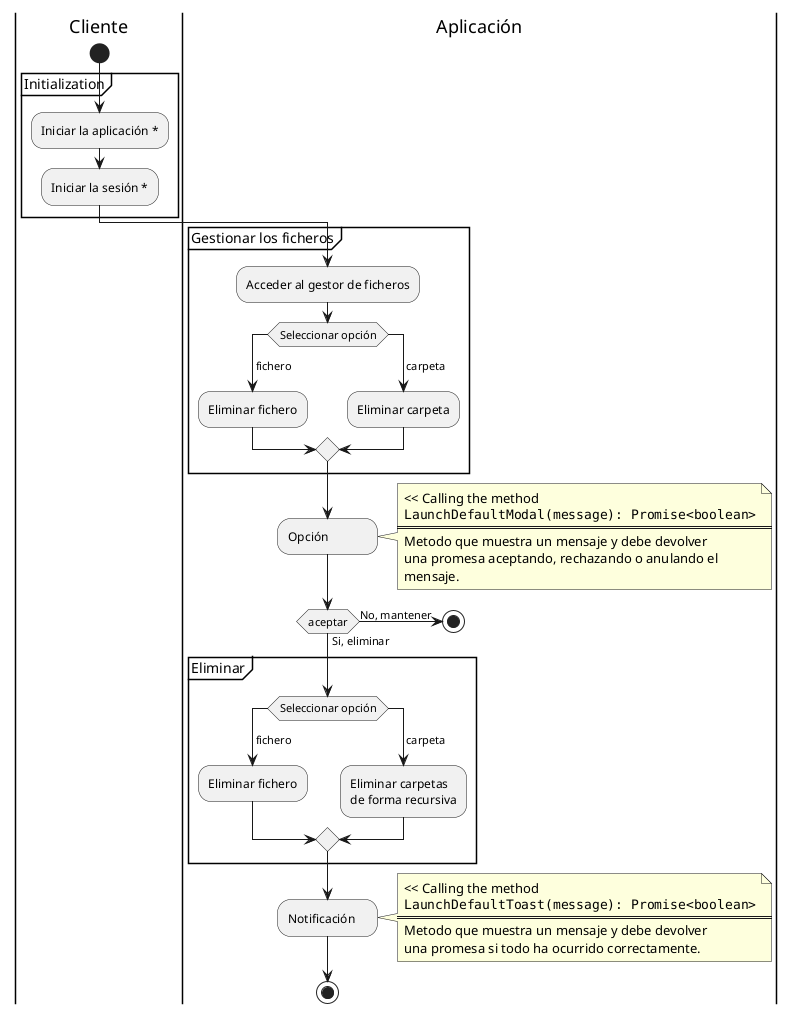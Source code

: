 @startuml
'https://plantuml.com/activity-diagram-beta
'!theme amiga from https://raw.githubusercontent.com/plantuml/plantuml/master/themes

'Eliminar fichero / carpeta
skinparam defaultFontName consolas
skinparam minClassWidth 100
skinparam conditionStyle inside

|Cliente|

  start
  partition Initialization {
    :Iniciar la aplicación *;
    :Iniciar la sesión *;
  }

|Aplicación|

  partition "Gestionar los ficheros" {
    :Acceder al gestor de ficheros;

    switch (Seleccionar opción)
      case ( fichero )
        :Eliminar fichero;
      case ( carpeta )
        :Eliminar carpeta;
    endswitch
  }

  :Opción;
  note right
    << Calling the method
    ""LaunchDefaultModal(message): Promise<boolean>""
    ====
    Metodo que muestra un mensaje y debe devolver
    una promesa aceptando, rechazando o anulando el
    mensaje.
  end note

  if (aceptar) then (Si, eliminar)
    partition "Eliminar" {
    switch (Seleccionar opción)
      case ( fichero )
        :Eliminar fichero;
      case ( carpeta )
        :Eliminar carpetas \nde forma recursiva;
      endswitch
    }
    :Notificación;
    note right
      << Calling the method
      ""LaunchDefaultToast(message): Promise<boolean>""
      ====
      Metodo que muestra un mensaje y debe devolver
      una promesa si todo ha ocurrido correctamente.
    end note
  else (No, mantener)
    stop
  endif

stop



@enduml
